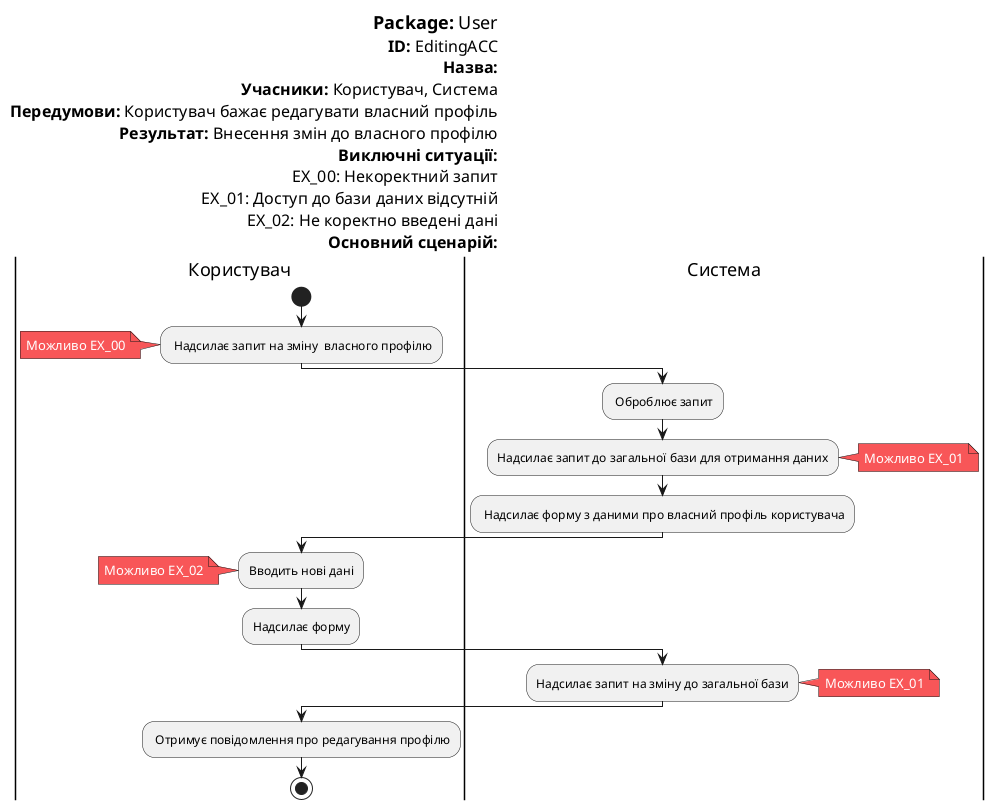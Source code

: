@startuml EditAction

left header
<font color=000 size=18><b>Package:</b> User
<font color=000 size=16><b>ID:</b> EditingACC
<font color=000 size=16><b>Назва:</b> 
<font color=000 size=16><b>Учасники:</b> Користувач, Система
<font color=000 size=16><b>Передумови:</b> Користувач бажає редагувати власний профіль
<font color=000 size=16><b>Результат:</b> Внесення змін до власного профілю
<font color=000 size=16><b>Виключні ситуації:</b>
<font color=000 size=16>EX_00: Некоректний запит
<font color=000 size=16>EX_01: Доступ до бази даних відсутній
<font color=000 size=16>EX_02: Не коректно введені дані
<font color=000 size=16><b>Основний сценарій:</b>
end header


skinparam	shadowing false
skinparam Note {
	BackgroundColor #f85658
	FontColor #ffffff
}

|Користувач|
start
: Надсилає запит на зміну  власного профілю;
note left
Можливо ЕХ_00
end note

|Система|
: Оброблює запит;

|Система|
:Надсилає запит до загальної бази для отримання даних;
note right
Можливо ЕХ_01
end note
: Надсилає форму з даними про власний профіль користувача;

|Користувач|
:Вводить нові дані;
note left
Можливо ЕХ_02
end note
:Надсилає форму;

|Система|
:Надсилає запит на зміну до загальної бази;
note right
Можливо ЕХ_01
end note

|Користувач|
: Отримує повідомлення про редагування профілю;

stop;
@enduml
